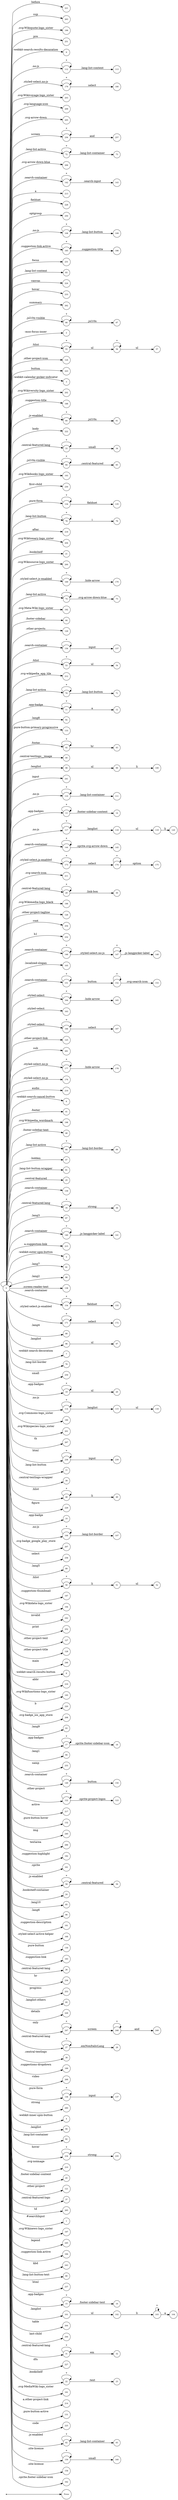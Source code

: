 digraph NFA {
  rankdir=LR;
  node [shape=circle, fontsize=10];
  __start [shape=point, label=""];
  __start -> None;
  221 [label="221"];
  73 [label="73"];
  263 [label="263"];
  180 [label="180"];
  199 [label="199"];
  251 [label="251"];
  9 [label="9"];
  112 [label="112"];
  120 [label="120"];
  179 [label="179"];
  23 [label="23"];
  203 [label="203"];
  209 [label="209"];
  205 [label="205"];
  256 [label="256"];
  72 [label="72"];
  206 [label="206"];
  0 [label="0"];
  142 [label="142"];
  59 [label="59"];
  213 [label="213"];
  228 [label="228"];
  250 [label="250"];
  108 [label="108"];
  14 [label="14"];
  185 [label="185"];
  231 [label="231"];
  175 [label="175"];
  83 [label="83"];
  107 [label="107"];
  224 [label="224"];
  61 [label="61"];
  233 [label="233"];
  262 [label="262"];
  66 [label="66"];
  2 [label="2"];
  55 [label="55"];
  124 [label="124"];
  223 [label="223"];
  3 [label="3"];
  202 [label="202"];
  188 [label="188"];
  178 [label="178"];
  60 [label="60"];
  222 [label="222"];
  34 [label="34"];
  33 [label="33"];
  56 [label="56"];
  64 [label="64"];
  193 [label="193"];
  230 [label="230"];
  134 [label="134"];
  78 [label="78"];
  218 [label="218"];
  204 [label="204"];
  21 [label="21"];
  200 [label="200"];
  169 [label="169"];
  74 [label="74"];
  145 [label="145"];
  192 [label="192"];
  71 [label="71"];
  44 [label="44"];
  129 [label="129"];
  148 [label="148"];
  100 [label="100"];
  156 [label="156"];
  53 [label="53"];
  212 [label="212"];
  70 [label="70"];
  174 [label="174"];
  49 [label="49"];
  11 [label="11"];
  137 [label="137"];
  92 [label="92"];
  133 [label="133"];
  28 [label="28"];
  42 [label="42"];
  40 [label="40"];
  98 [label="98"];
  104 [label="104"];
  241 [label="241"];
  57 [label="57"];
  110 [label="110"];
  16 [label="16"];
  13 [label="13"];
  69 [label="69"];
  51 [label="51"];
  117 [label="117"];
  144 [label="144"];
  173 [label="173"];
  211 [label="211"];
  29 [label="29"];
  12 [label="12"];
  18 [label="18"];
  196 [label="196"];
  126 [label="126"];
  254 [label="254"];
  43 [label="43"];
  232 [label="232"];
  150 [label="150"];
  146 [label="146"];
  239 [label="239"];
  105 [label="105"];
  102 [label="102"];
  151 [label="151"];
  164 [label="164"];
  170 [label="170"];
  163 [label="163"];
  166 [label="166"];
  125 [label="125"];
  261 [label="261"];
  177 [label="177"];
  36 [label="36"];
  176 [label="176"];
  219 [label="219"];
  115 [label="115"];
  6 [label="6"];
  41 [label="41"];
  99 [label="99"];
  198 [label="198"];
  46 [label="46"];
  68 [label="68"];
  113 [label="113"];
  47 [label="47"];
  81 [label="81"];
  248 [label="248"];
  135 [label="135"];
  123 [label="123"];
  25 [label="25"];
  139 [label="139"];
  35 [label="35"];
  103 [label="103"];
  87 [label="87"];
  97 [label="97"];
  140 [label="140"];
  215 [label="215"];
  5 [label="5"];
  65 [label="65"];
  91 [label="91"];
  86 [label="86"];
  138 [label="138"];
  154 [label="154"];
  171 [label="171"];
  88 [label="88"];
  96 [label="96"];
  152 [label="152"];
  167 [label="167"];
  7 [label="7"];
  109 [label="109"];
  76 [label="76"];
  259 [label="259"];
  19 [label="19"];
  114 [label="114"];
  190 [label="190"];
  201 [label="201"];
  267 [label="267"];
  238 [label="238"];
  67 [label="67"];
  77 [label="77"];
  39 [label="39"];
  48 [label="48"];
  229 [label="229"];
  10 [label="10"];
  106 [label="106"];
  207 [label="207"];
  258 [label="258"];
  89 [label="89"];
  50 [label="50"];
  160 [label="160"];
  187 [label="187"];
  194 [label="194"];
  242 [label="242"];
  252 [label="252"];
  127 [label="127"];
  75 [label="75"];
  128 [label="128"];
  246 [label="246"];
  153 [label="153"];
  8 [label="8"];
  257 [label="257"];
  216 [label="216"];
  111 [label="111"];
  235 [label="235"];
  195 [label="195"];
  220 [label="220"];
  208 [label="208"];
  93 [label="93"];
  17 [label="17"];
  84 [label="84"];
  141 [label="141"];
  54 [label="54"];
  143 [label="143"];
  157 [label="157"];
  249 [label="249"];
  255 [label="255"];
  149 [label="149"];
  122 [label="122"];
  217 [label="217"];
  132 [label="132"];
  240 [label="240"];
  266 [label="266"];
  182 [label="182"];
  116 [label="116"];
  161 [label="161"];
  32 [label="32"];
  58 [label="58"];
  24 [label="24"];
  85 [label="85"];
  90 [label="90"];
  181 [label="181"];
  168 [label="168"];
  130 [label="130"];
  119 [label="119"];
  183 [label="183"];
  26 [label="26"];
  236 [label="236"];
  253 [label="253"];
  147 [label="147"];
  95 [label="95"];
  226 [label="226"];
  247 [label="247"];
  27 [label="27"];
  38 [label="38"];
  189 [label="189"];
  268 [label="268"];
  165 [label="165"];
  136 [label="136"];
  186 [label="186"];
  260 [label="260"];
  4 [label="4"];
  94 [label="94"];
  82 [label="82"];
  234 [label="234"];
  63 [label="63"];
  210 [label="210"];
  30 [label="30"];
  45 [label="45"];
  121 [label="121"];
  37 [label="37"];
  20 [label="20"];
  265 [label="265"];
  1 [label="1"];
  197 [label="197"];
  245 [label="245"];
  79 [label="79"];
  184 [label="184"];
  243 [label="243"];
  172 [label="172"];
  52 [label="52"];
  80 [label="80"];
  237 [label="237"];
  15 [label="15"];
  101 [label="101"];
  264 [label="264"];
  244 [label="244"];
  31 [label="31"];
  227 [label="227"];
  118 [label="118"];
  22 [label="22"];
  191 [label="191"];
  155 [label="155"];
  214 [label="214"];
  131 [label="131"];
  225 [label="225"];
  62 [label="62"];
  159 [label="159"];
  158 [label="158"];
  162 [label="162"];
  { node [shape=doublecircle]; 1 2 3 4 5 6 7 8 9 10 12 14 16 18 20 21 23 24 25 26 28 30 32 34 36 37 38 39 40 41 43 44 45 46 47 49 52 54 57 59 61 63 65 67 69 71 73 75 76 77 79 80 81 82 83 84 85 86 87 88 89 90 91 92 93 94 95 97 100 104 105 107 109 111 113 116 120 121 123 124 125 126 127 128 129 130 131 132 133 135 137 138 139 141 143 145 148 150 153 155 157 158 160 161 162 163 165 167 168 170 172 175 176 178 180 181 182 183 184 186 187 188 189 190 191 192 193 194 195 196 197 198 199 200 201 202 203 204 205 206 207 208 209 210 211 212 213 214 215 216 217 218 219 220 221 222 223 224 225 226 227 228 229 230 231 232 233 235 236 237 239 240 241 242 243 244 245 246 249 250 251 252 253 254 255 257 258 259 260 261 262 263 264 265 266 267 268 }
  0 -> 0 [label="*"];
  0 -> 1 [label="#searchInput"];
  0 -> 2 [label="-moz-focus-inner"];
  0 -> 3 [label="-webkit-calendar-picker-indicator"];
  0 -> 4 [label="-webkit-inner-spin-button"];
  0 -> 5 [label="-webkit-outer-spin-button"];
  0 -> 6 [label="-webkit-search-cancel-button"];
  0 -> 7 [label="-webkit-search-decoration"];
  0 -> 8 [label="-webkit-search-results-button"];
  0 -> 9 [label="-webkit-search-results-decoration"];
  0 -> 10 [label=".app-badge"];
  0 -> 11 [label=".app-badge"];
  11 -> 11 [label="*"];
  11 -> 12 [label="a"];
  0 -> 13 [label=".app-badges"];
  13 -> 13 [label="*"];
  13 -> 14 [label=".footer-sidebar-content"];
  0 -> 15 [label=".app-badges"];
  15 -> 15 [label="*"];
  15 -> 16 [label=".footer-sidebar-text"];
  0 -> 17 [label=".app-badges"];
  17 -> 17 [label="*"];
  17 -> 18 [label=".sprite.footer-sidebar-icon"];
  0 -> 19 [label=".app-badges"];
  19 -> 19 [label="*"];
  19 -> 20 [label="ul"];
  0 -> 21 [label=".bookshelf"];
  0 -> 22 [label=".bookshelf"];
  22 -> 22 [label="*"];
  22 -> 23 [label=".text"];
  0 -> 24 [label=".bookshelf-container"];
  0 -> 25 [label=".central-featured"];
  0 -> 26 [label=".central-featured-lang"];
  0 -> 27 [label=".central-featured-lang"];
  27 -> 27 [label="*"];
  27 -> 28 [label=".emNonItalicLang"];
  0 -> 29 [label=".central-featured-lang"];
  29 -> 29 [label="*"];
  29 -> 30 [label=".link-box"];
  0 -> 31 [label=".central-featured-lang"];
  31 -> 31 [label="*"];
  31 -> 32 [label="em"];
  0 -> 33 [label=".central-featured-lang"];
  33 -> 33 [label="*"];
  33 -> 34 [label="small"];
  0 -> 35 [label=".central-featured-lang"];
  35 -> 35 [label="*"];
  35 -> 36 [label="strong"];
  0 -> 37 [label=".central-featured-logo"];
  0 -> 38 [label=".central-textlogo"];
  0 -> 39 [label=".central-textlogo-wrapper"];
  0 -> 40 [label=".central-textlogo__image"];
  0 -> 41 [label=".footer"];
  0 -> 42 [label=".footer"];
  42 -> 42 [label="*"];
  42 -> 43 [label="hr"];
  0 -> 44 [label=".footer-sidebar"];
  0 -> 45 [label=".footer-sidebar-content"];
  0 -> 46 [label=".footer-sidebar-text"];
  0 -> 47 [label=".hidden"];
  0 -> 48 [label=".hlist"];
  48 -> 48 [label="*"];
  48 -> 49 [label="li"];
  0 -> 50 [label=".hlist"];
  50 -> 50 [label="*"];
  50 -> 51 [label="li"];
  51 -> 52 [label="ul"];
  0 -> 53 [label=".hlist"];
  53 -> 53 [label="*"];
  53 -> 54 [label="ul"];
  0 -> 55 [label=".hlist"];
  55 -> 55 [label="*"];
  55 -> 56 [label="ul"];
  56 -> 56 [label="*"];
  56 -> 57 [label="ul"];
  0 -> 58 [label=".js-enabled"];
  58 -> 58 [label="*"];
  58 -> 59 [label=".central-featured"];
  0 -> 60 [label=".js-enabled"];
  60 -> 60 [label="*"];
  60 -> 61 [label=".jsl10n"];
  0 -> 62 [label=".js-enabled"];
  62 -> 62 [label="*"];
  62 -> 63 [label=".lang-list-container"];
  0 -> 64 [label=".jsl10n-visible"];
  64 -> 64 [label="*"];
  64 -> 65 [label=".central-featured"];
  0 -> 66 [label=".jsl10n-visible"];
  66 -> 66 [label="*"];
  66 -> 67 [label=".jsl10n"];
  0 -> 68 [label=".lang-list-active"];
  68 -> 68 [label="*"];
  68 -> 69 [label=".lang-list-border"];
  0 -> 70 [label=".lang-list-active"];
  70 -> 70 [label="*"];
  70 -> 71 [label=".lang-list-button"];
  0 -> 72 [label=".lang-list-active"];
  72 -> 72 [label="*"];
  72 -> 73 [label=".lang-list-container"];
  0 -> 74 [label=".lang-list-active"];
  74 -> 74 [label="*"];
  74 -> 75 [label=".svg-arrow-down-blue"];
  0 -> 76 [label=".lang-list-border"];
  0 -> 77 [label=".lang-list-button"];
  0 -> 78 [label=".lang-list-button"];
  78 -> 78 [label="*"];
  78 -> 79 [label="i"];
  0 -> 80 [label=".lang-list-button-text"];
  0 -> 81 [label=".lang-list-button-wrapper"];
  0 -> 82 [label=".lang-list-container"];
  0 -> 83 [label=".lang-list-content"];
  0 -> 84 [label=".lang1"];
  0 -> 85 [label=".lang10"];
  0 -> 86 [label=".lang2"];
  0 -> 87 [label=".lang3"];
  0 -> 88 [label=".lang4"];
  0 -> 89 [label=".lang5"];
  0 -> 90 [label=".lang6"];
  0 -> 91 [label=".lang7"];
  0 -> 92 [label=".lang8"];
  0 -> 93 [label=".lang9"];
  0 -> 94 [label=".langlist"];
  0 -> 95 [label=".langlist-others"];
  0 -> 96 [label=".langlist"];
  96 -> 97 [label="ul"];
  0 -> 98 [label=".langlist"];
  98 -> 99 [label="ul"];
  99 -> 100 [label="li"];
  0 -> 101 [label=".langlist"];
  101 -> 102 [label="ul"];
  102 -> 103 [label="li"];
  103 -> 103 [label="*"];
  103 -> 104 [label="a"];
  0 -> 105 [label=".localized-slogan"];
  0 -> 106 [label=".no-js"];
  106 -> 106 [label="*"];
  106 -> 107 [label=".lang-list-border"];
  0 -> 108 [label=".no-js"];
  108 -> 108 [label="*"];
  108 -> 109 [label=".lang-list-button"];
  0 -> 110 [label=".no-js"];
  110 -> 110 [label="*"];
  110 -> 111 [label=".lang-list-container"];
  0 -> 112 [label=".no-js"];
  112 -> 112 [label="*"];
  112 -> 113 [label=".lang-list-content"];
  0 -> 114 [label=".no-js"];
  114 -> 114 [label="*"];
  114 -> 115 [label=".langlist"];
  115 -> 116 [label="ul"];
  0 -> 117 [label=".no-js"];
  117 -> 117 [label="*"];
  117 -> 118 [label=".langlist"];
  118 -> 119 [label="ul"];
  119 -> 120 [label="li"];
  0 -> 121 [label=".other-project"];
  0 -> 122 [label=".other-project"];
  122 -> 122 [label="*"];
  122 -> 123 [label=".sprite-project-logos"];
  0 -> 124 [label=".other-project-icon"];
  0 -> 125 [label=".other-project-link"];
  0 -> 126 [label=".other-project-tagline"];
  0 -> 127 [label=".other-project-text"];
  0 -> 128 [label=".other-project-title"];
  0 -> 129 [label=".other-projects"];
  0 -> 130 [label=".pure-button"];
  0 -> 131 [label=".pure-button-active"];
  0 -> 132 [label=".pure-button-hover"];
  0 -> 133 [label=".pure-button-primary-progressive"];
  0 -> 134 [label=".pure-form"];
  134 -> 134 [label="*"];
  134 -> 135 [label="fieldset"];
  0 -> 136 [label=".pure-form"];
  136 -> 136 [label="*"];
  136 -> 137 [label="input"];
  0 -> 138 [label=".screen-reader-text"];
  0 -> 139 [label=".search-container"];
  0 -> 140 [label=".search-container"];
  140 -> 140 [label="*"];
  140 -> 141 [label=".js-langpicker-label"];
  0 -> 142 [label=".search-container"];
  142 -> 142 [label="*"];
  142 -> 143 [label=".search-input"];
  0 -> 144 [label=".search-container"];
  144 -> 144 [label="*"];
  144 -> 145 [label=".sprite.svg-arrow-down"];
  0 -> 146 [label=".search-container"];
  146 -> 146 [label="*"];
  146 -> 147 [label=".styled-select.no-js"];
  147 -> 147 [label="*"];
  147 -> 148 [label=".js-langpicker-label"];
  0 -> 149 [label=".search-container"];
  149 -> 149 [label="*"];
  149 -> 150 [label="button"];
  0 -> 151 [label=".search-container"];
  151 -> 151 [label="*"];
  151 -> 152 [label="button"];
  152 -> 152 [label="*"];
  152 -> 153 [label=".svg-search-icon"];
  0 -> 154 [label=".search-container"];
  154 -> 154 [label="*"];
  154 -> 155 [label="fieldset"];
  0 -> 156 [label=".search-container"];
  156 -> 156 [label="*"];
  156 -> 157 [label="input"];
  0 -> 158 [label=".site-license"];
  0 -> 159 [label=".site-license"];
  159 -> 159 [label="*"];
  159 -> 160 [label="small"];
  0 -> 161 [label=".sprite"];
  0 -> 162 [label=".sprite.footer-sidebar-icon"];
  0 -> 163 [label=".styled-select"];
  0 -> 164 [label=".styled-select"];
  164 -> 164 [label="*"];
  164 -> 165 [label=".hide-arrow"];
  0 -> 166 [label=".styled-select"];
  166 -> 166 [label="*"];
  166 -> 167 [label="select"];
  0 -> 168 [label=".styled-select-active-helper"];
  0 -> 169 [label=".styled-select.js-enabled"];
  169 -> 169 [label="*"];
  169 -> 170 [label=".hide-arrow"];
  0 -> 171 [label=".styled-select.js-enabled"];
  171 -> 171 [label="*"];
  171 -> 172 [label="select"];
  0 -> 173 [label=".styled-select.js-enabled"];
  173 -> 173 [label="*"];
  173 -> 174 [label="select"];
  174 -> 174 [label="*"];
  174 -> 175 [label="option"];
  0 -> 176 [label=".styled-select.no-js"];
  0 -> 177 [label=".styled-select.no-js"];
  177 -> 177 [label="*"];
  177 -> 178 [label=".hide-arrow"];
  0 -> 179 [label=".styled-select.no-js"];
  179 -> 179 [label="*"];
  179 -> 180 [label="select"];
  0 -> 181 [label=".suggestion-description"];
  0 -> 182 [label=".suggestion-highlight"];
  0 -> 183 [label=".suggestion-link"];
  0 -> 184 [label=".suggestion-link.active"];
  0 -> 185 [label=".suggestion-link.active"];
  185 -> 185 [label="*"];
  185 -> 186 [label=".suggestion-title"];
  0 -> 187 [label=".suggestion-thumbnail"];
  0 -> 188 [label=".suggestion-title"];
  0 -> 189 [label=".suggestions-dropdown"];
  0 -> 190 [label=".svg-Commons-logo_sister"];
  0 -> 191 [label=".svg-MediaWiki-logo_sister"];
  0 -> 192 [label=".svg-Meta-Wiki-logo_sister"];
  0 -> 193 [label=".svg-Wikibooks-logo_sister"];
  0 -> 194 [label=".svg-Wikidata-logo_sister"];
  0 -> 195 [label=".svg-Wikifunctions-logo_sister"];
  0 -> 196 [label=".svg-Wikimedia-logo_black"];
  0 -> 197 [label=".svg-Wikinews-logo_sister"];
  0 -> 198 [label=".svg-Wikipedia_wordmark"];
  0 -> 199 [label=".svg-Wikiquote-logo_sister"];
  0 -> 200 [label=".svg-Wikisource-logo_sister"];
  0 -> 201 [label=".svg-Wikispecies-logo_sister"];
  0 -> 202 [label=".svg-Wikiversity-logo_sister"];
  0 -> 203 [label=".svg-Wikivoyage-logo_sister"];
  0 -> 204 [label=".svg-Wiktionary-logo_sister"];
  0 -> 205 [label=".svg-arrow-down"];
  0 -> 206 [label=".svg-arrow-down-blue"];
  0 -> 207 [label=".svg-badge_google_play_store"];
  0 -> 208 [label=".svg-badge_ios_app_store"];
  0 -> 209 [label=".svg-language-icon"];
  0 -> 210 [label=".svg-noimage"];
  0 -> 211 [label=".svg-search-icon"];
  0 -> 212 [label=".svg-wikipedia_app_tile"];
  0 -> 213 [label="a"];
  0 -> 214 [label="a.other-project-link"];
  0 -> 215 [label="a.suggestion-link"];
  0 -> 216 [label="abbr"];
  0 -> 217 [label="active"];
  0 -> 218 [label="after"];
  0 -> 219 [label="audio"];
  0 -> 220 [label="b"];
  0 -> 221 [label="before"];
  0 -> 222 [label="body"];
  0 -> 223 [label="button"];
  0 -> 224 [label="canvas"];
  0 -> 225 [label="code"];
  0 -> 226 [label="details"];
  0 -> 227 [label="dfn"];
  0 -> 228 [label="fieldset"];
  0 -> 229 [label="figure"];
  0 -> 230 [label="first-child"];
  0 -> 231 [label="focus"];
  0 -> 232 [label="h1"];
  0 -> 233 [label="hover"];
  0 -> 234 [label="hover"];
  234 -> 234 [label="*"];
  234 -> 235 [label="strong"];
  0 -> 236 [label="hr"];
  0 -> 237 [label="html"];
  0 -> 238 [label="html"];
  238 -> 238 [label="*"];
  238 -> 239 [label="input"];
  0 -> 240 [label="img"];
  0 -> 241 [label="input"];
  0 -> 242 [label="invalid"];
  0 -> 243 [label="kbd"];
  0 -> 244 [label="last-child"];
  0 -> 245 [label="legend"];
  0 -> 246 [label="main"];
  0 -> 247 [label="only"];
  247 -> 247 [label="*"];
  247 -> 248 [label="screen"];
  248 -> 248 [label="*"];
  248 -> 249 [label="and"];
  0 -> 250 [label="optgroup"];
  0 -> 251 [label="pre"];
  0 -> 252 [label="print"];
  0 -> 253 [label="progress"];
  0 -> 254 [label="root"];
  0 -> 255 [label="samp"];
  0 -> 256 [label="screen"];
  256 -> 256 [label="*"];
  256 -> 257 [label="and"];
  0 -> 258 [label="select"];
  0 -> 259 [label="small"];
  0 -> 260 [label="strong"];
  0 -> 261 [label="sub"];
  0 -> 262 [label="summary"];
  0 -> 263 [label="sup"];
  0 -> 264 [label="table"];
  0 -> 265 [label="td"];
  0 -> 266 [label="textarea"];
  0 -> 267 [label="th"];
  0 -> 268 [label="video"];
}
